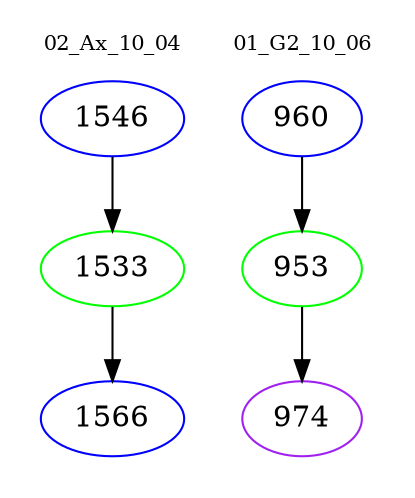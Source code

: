 digraph{
subgraph cluster_0 {
color = white
label = "02_Ax_10_04";
fontsize=10;
T0_1546 [label="1546", color="blue"]
T0_1546 -> T0_1533 [color="black"]
T0_1533 [label="1533", color="green"]
T0_1533 -> T0_1566 [color="black"]
T0_1566 [label="1566", color="blue"]
}
subgraph cluster_1 {
color = white
label = "01_G2_10_06";
fontsize=10;
T1_960 [label="960", color="blue"]
T1_960 -> T1_953 [color="black"]
T1_953 [label="953", color="green"]
T1_953 -> T1_974 [color="black"]
T1_974 [label="974", color="purple"]
}
}
